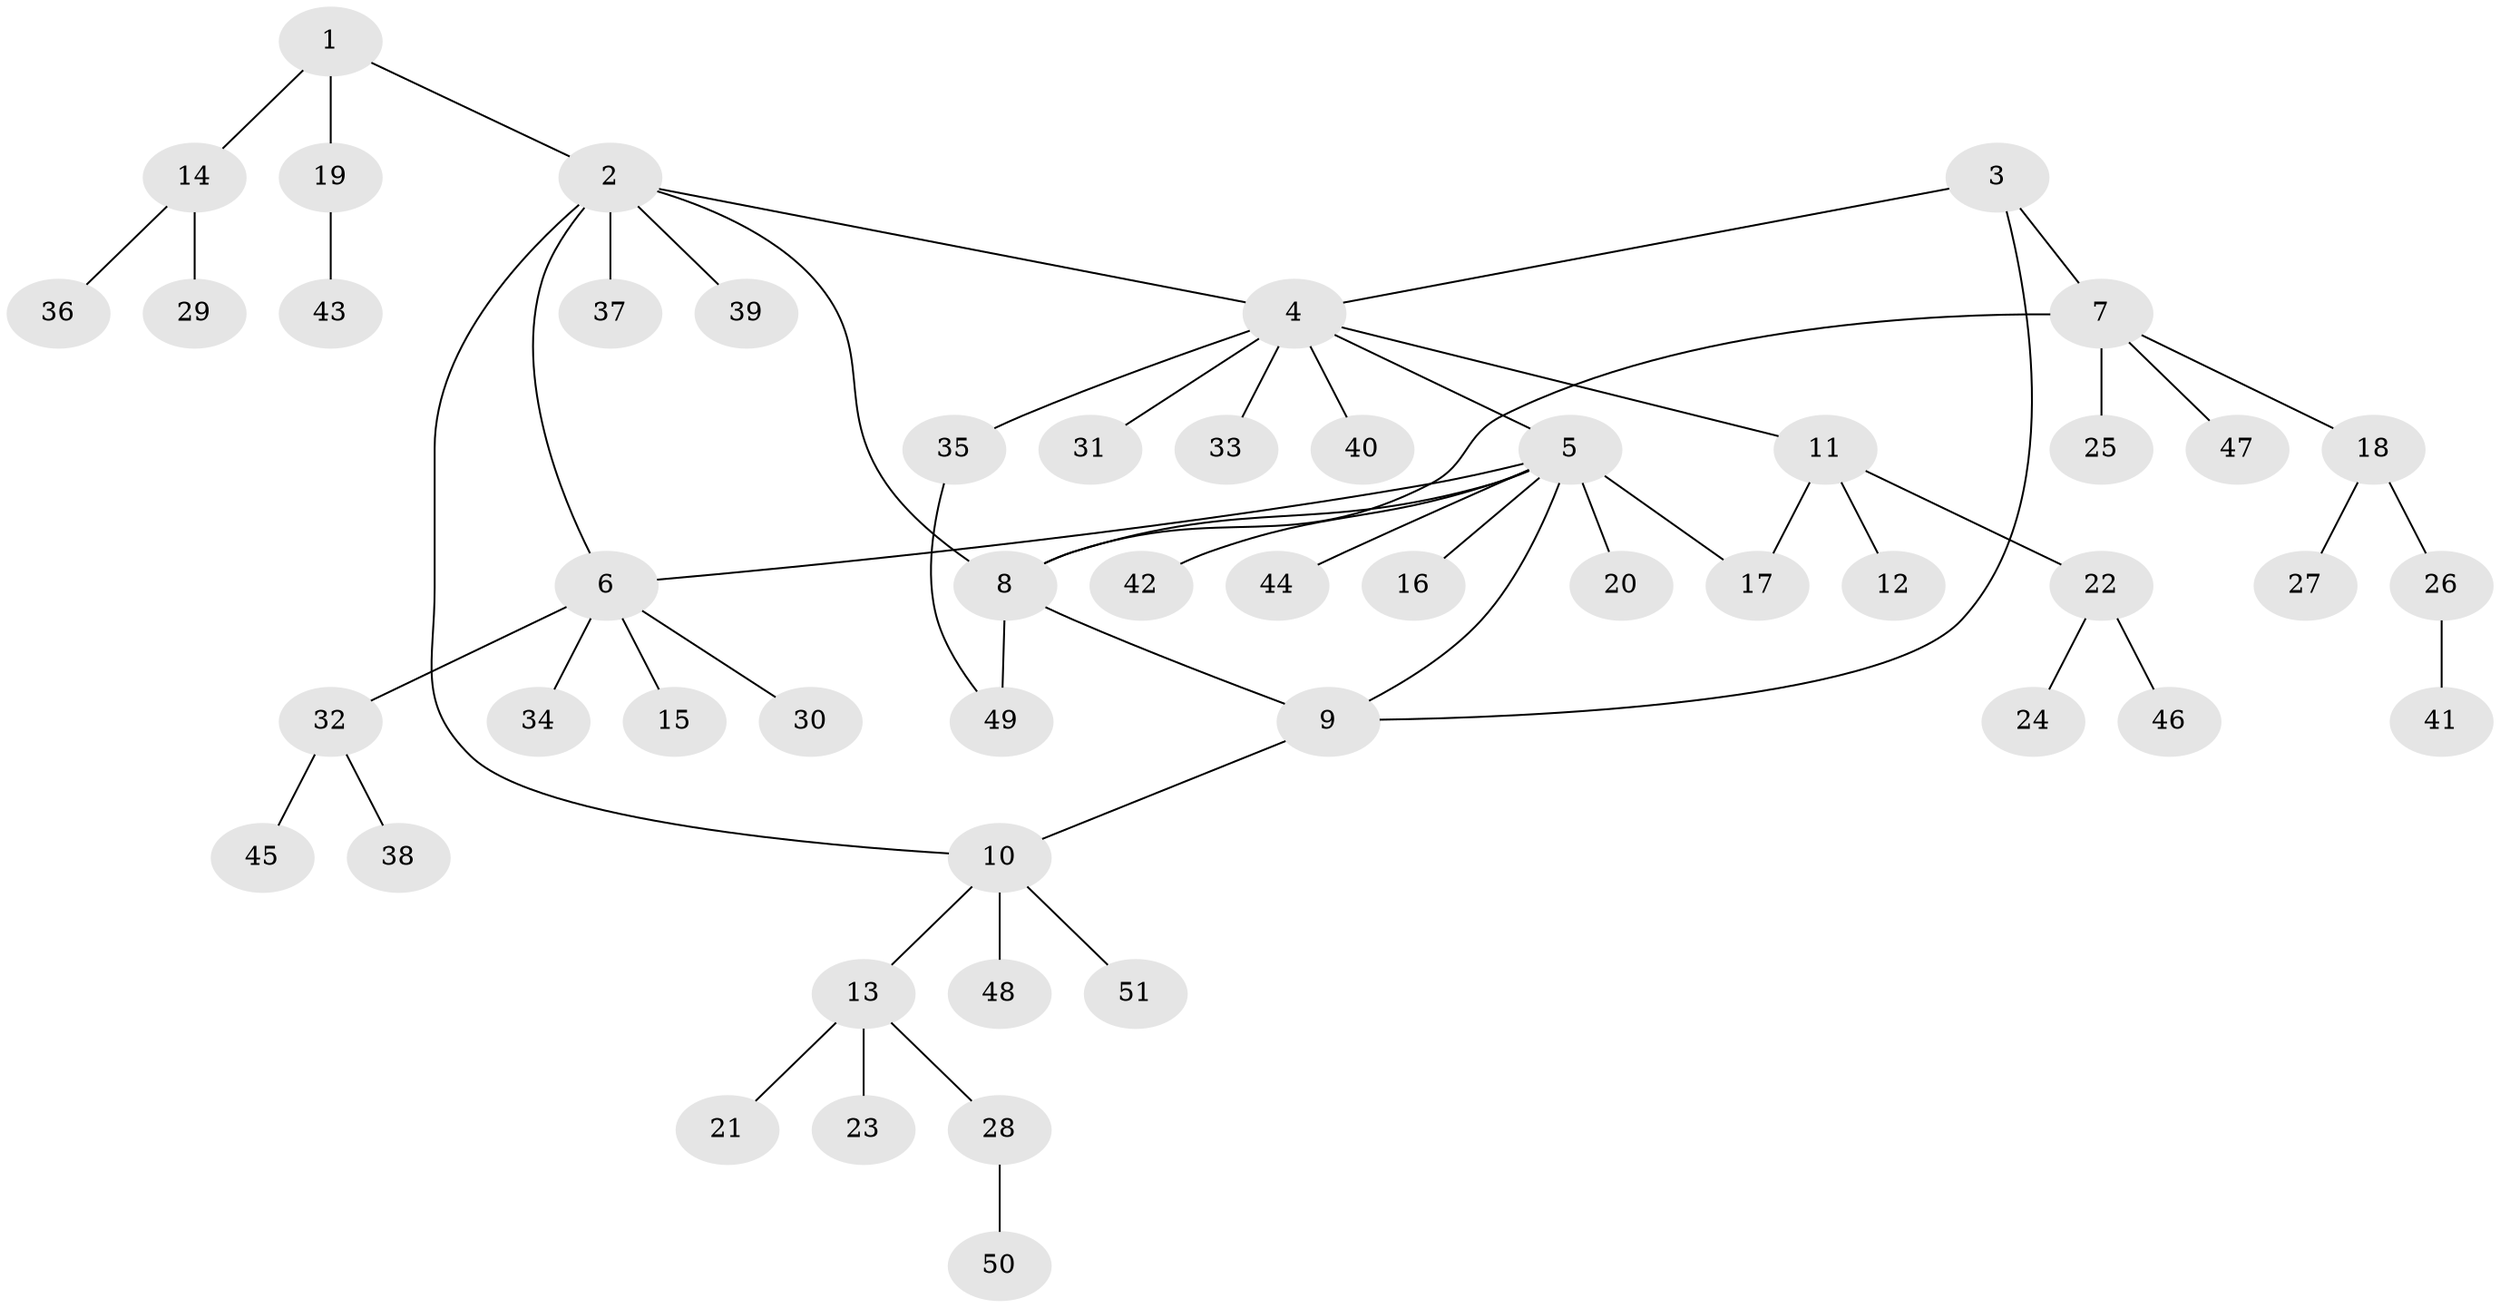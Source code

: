 // Generated by graph-tools (version 1.1) at 2025/11/02/27/25 16:11:33]
// undirected, 51 vertices, 58 edges
graph export_dot {
graph [start="1"]
  node [color=gray90,style=filled];
  1;
  2;
  3;
  4;
  5;
  6;
  7;
  8;
  9;
  10;
  11;
  12;
  13;
  14;
  15;
  16;
  17;
  18;
  19;
  20;
  21;
  22;
  23;
  24;
  25;
  26;
  27;
  28;
  29;
  30;
  31;
  32;
  33;
  34;
  35;
  36;
  37;
  38;
  39;
  40;
  41;
  42;
  43;
  44;
  45;
  46;
  47;
  48;
  49;
  50;
  51;
  1 -- 2;
  1 -- 14;
  1 -- 19;
  2 -- 4;
  2 -- 6;
  2 -- 8;
  2 -- 10;
  2 -- 37;
  2 -- 39;
  3 -- 4;
  3 -- 7;
  3 -- 9;
  4 -- 5;
  4 -- 11;
  4 -- 31;
  4 -- 33;
  4 -- 35;
  4 -- 40;
  5 -- 6;
  5 -- 8;
  5 -- 9;
  5 -- 16;
  5 -- 17;
  5 -- 20;
  5 -- 42;
  5 -- 44;
  6 -- 15;
  6 -- 30;
  6 -- 32;
  6 -- 34;
  7 -- 8;
  7 -- 18;
  7 -- 25;
  7 -- 47;
  8 -- 9;
  8 -- 49;
  9 -- 10;
  10 -- 13;
  10 -- 48;
  10 -- 51;
  11 -- 12;
  11 -- 17;
  11 -- 22;
  13 -- 21;
  13 -- 23;
  13 -- 28;
  14 -- 29;
  14 -- 36;
  18 -- 26;
  18 -- 27;
  19 -- 43;
  22 -- 24;
  22 -- 46;
  26 -- 41;
  28 -- 50;
  32 -- 38;
  32 -- 45;
  35 -- 49;
}
